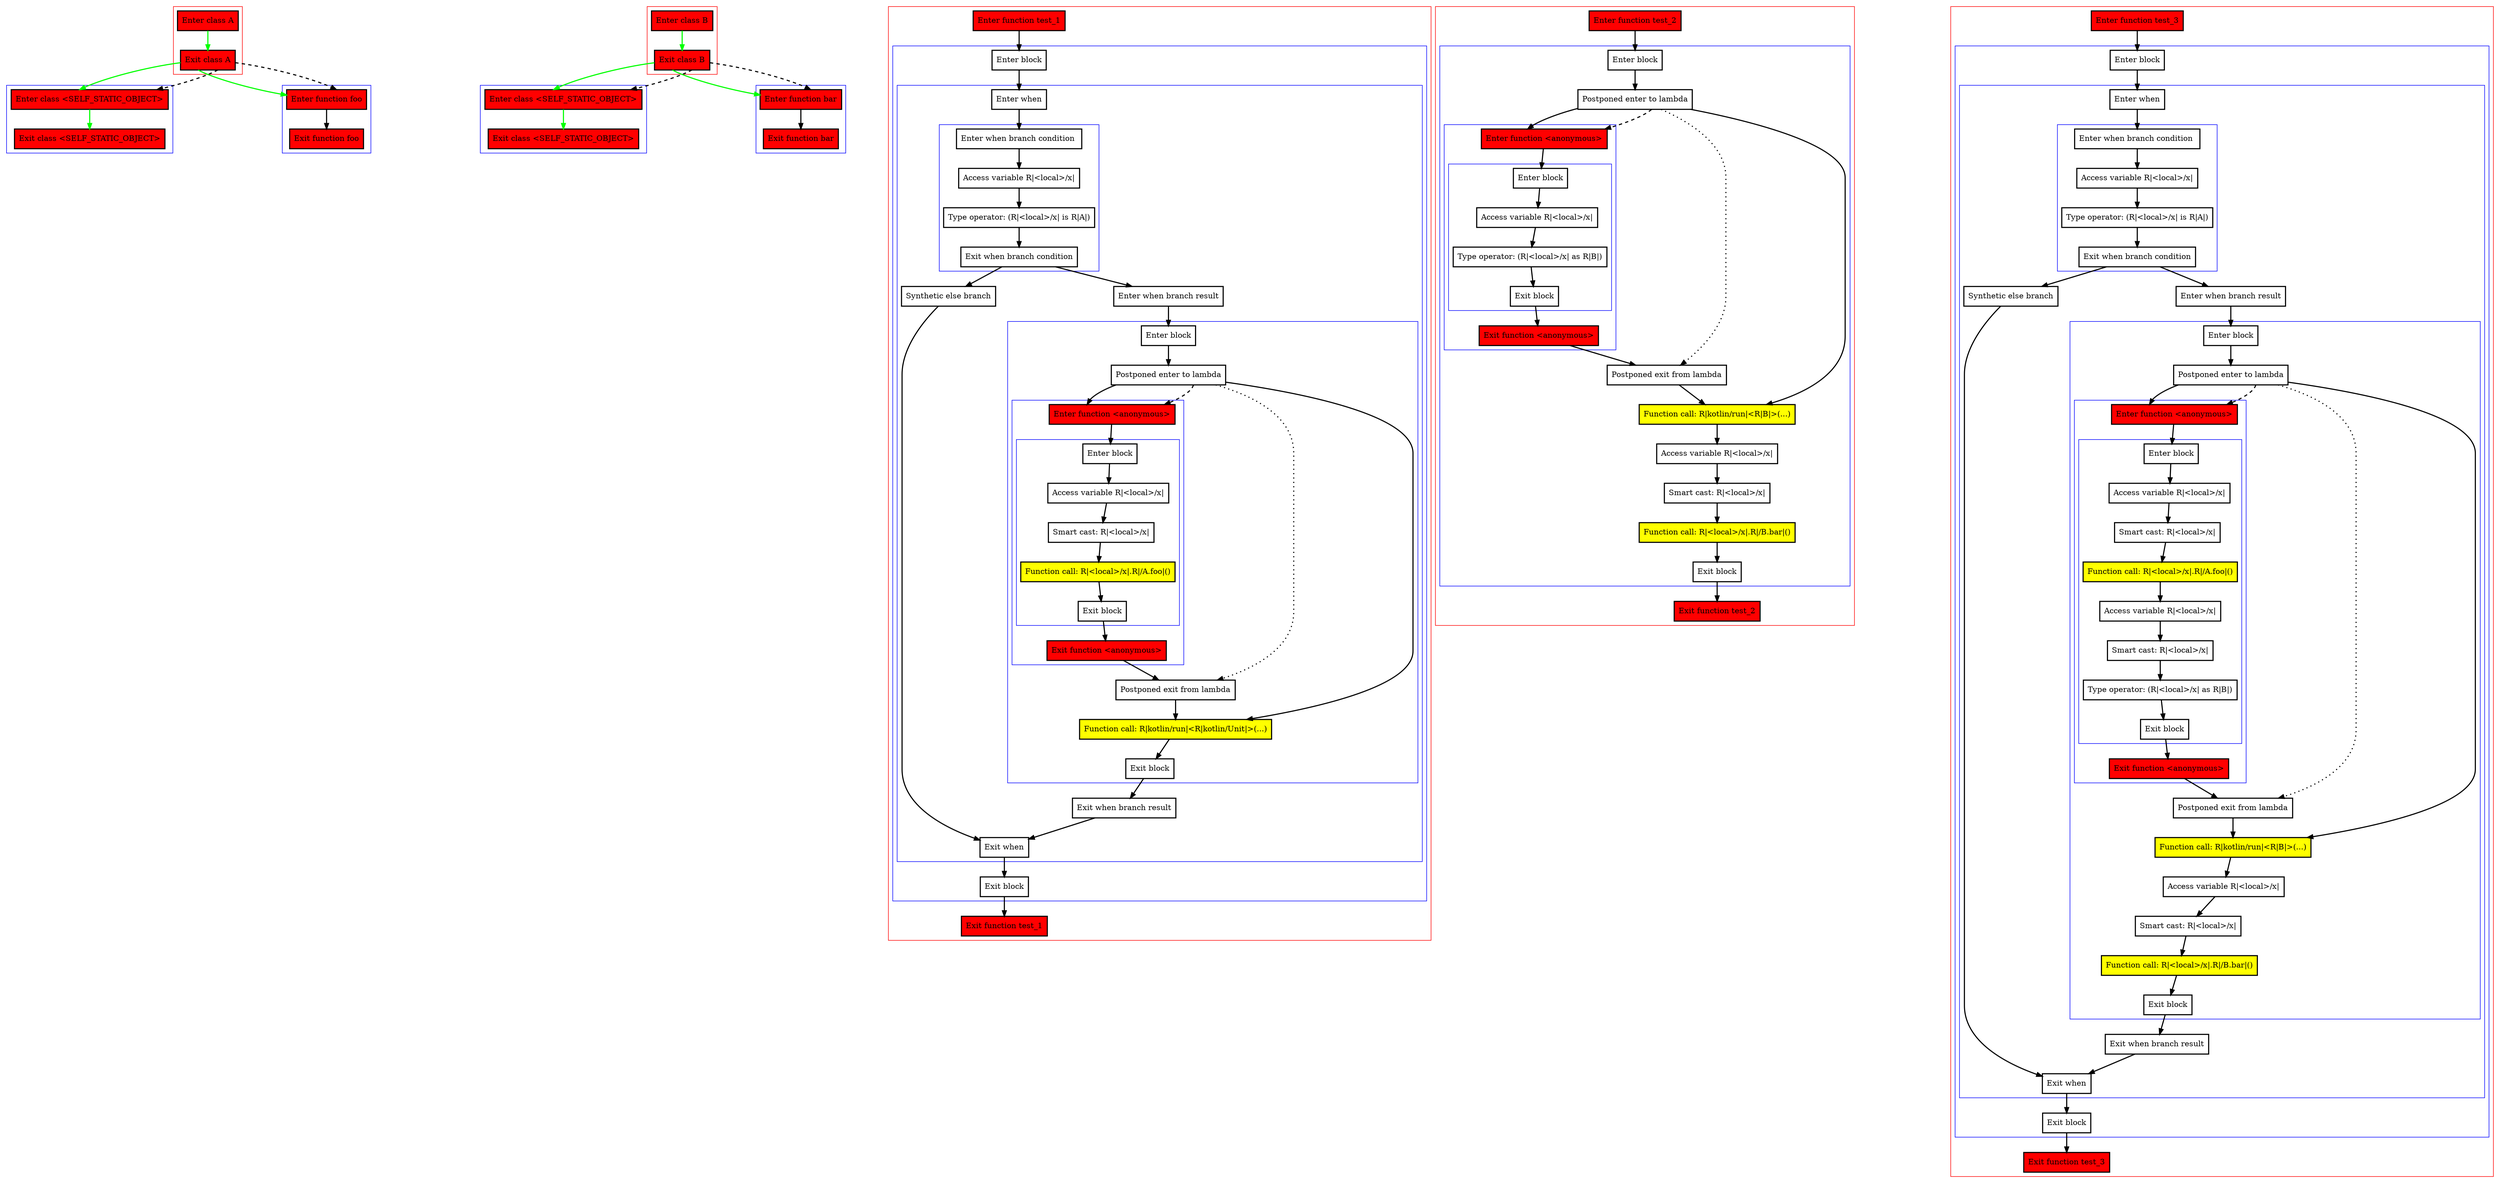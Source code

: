 digraph inPlaceLambdas_kt {
    graph [nodesep=3]
    node [shape=box penwidth=2]
    edge [penwidth=2]

    subgraph cluster_0 {
        color=red
        0 [label="Enter class A" style="filled" fillcolor=red];
        1 [label="Exit class A" style="filled" fillcolor=red];
    }
    subgraph cluster_1 {
        color=blue
        2 [label="Enter class <SELF_STATIC_OBJECT>" style="filled" fillcolor=red];
        3 [label="Exit class <SELF_STATIC_OBJECT>" style="filled" fillcolor=red];
    }
    subgraph cluster_2 {
        color=blue
        4 [label="Enter function foo" style="filled" fillcolor=red];
        5 [label="Exit function foo" style="filled" fillcolor=red];
    }
    0 -> {1} [color=green];
    1 -> {2 4} [color=green];
    1 -> {2 4} [style=dashed];
    2 -> {3} [color=green];
    4 -> {5};

    subgraph cluster_3 {
        color=red
        6 [label="Enter class B" style="filled" fillcolor=red];
        7 [label="Exit class B" style="filled" fillcolor=red];
    }
    subgraph cluster_4 {
        color=blue
        8 [label="Enter class <SELF_STATIC_OBJECT>" style="filled" fillcolor=red];
        9 [label="Exit class <SELF_STATIC_OBJECT>" style="filled" fillcolor=red];
    }
    subgraph cluster_5 {
        color=blue
        10 [label="Enter function bar" style="filled" fillcolor=red];
        11 [label="Exit function bar" style="filled" fillcolor=red];
    }
    6 -> {7} [color=green];
    7 -> {8 10} [color=green];
    7 -> {8 10} [style=dashed];
    8 -> {9} [color=green];
    10 -> {11};

    subgraph cluster_6 {
        color=red
        12 [label="Enter function test_1" style="filled" fillcolor=red];
        subgraph cluster_7 {
            color=blue
            13 [label="Enter block"];
            subgraph cluster_8 {
                color=blue
                14 [label="Enter when"];
                subgraph cluster_9 {
                    color=blue
                    15 [label="Enter when branch condition "];
                    16 [label="Access variable R|<local>/x|"];
                    17 [label="Type operator: (R|<local>/x| is R|A|)"];
                    18 [label="Exit when branch condition"];
                }
                19 [label="Synthetic else branch"];
                20 [label="Enter when branch result"];
                subgraph cluster_10 {
                    color=blue
                    21 [label="Enter block"];
                    22 [label="Postponed enter to lambda"];
                    subgraph cluster_11 {
                        color=blue
                        23 [label="Enter function <anonymous>" style="filled" fillcolor=red];
                        subgraph cluster_12 {
                            color=blue
                            24 [label="Enter block"];
                            25 [label="Access variable R|<local>/x|"];
                            26 [label="Smart cast: R|<local>/x|"];
                            27 [label="Function call: R|<local>/x|.R|/A.foo|()" style="filled" fillcolor=yellow];
                            28 [label="Exit block"];
                        }
                        29 [label="Exit function <anonymous>" style="filled" fillcolor=red];
                    }
                    30 [label="Postponed exit from lambda"];
                    31 [label="Function call: R|kotlin/run|<R|kotlin/Unit|>(...)" style="filled" fillcolor=yellow];
                    32 [label="Exit block"];
                }
                33 [label="Exit when branch result"];
                34 [label="Exit when"];
            }
            35 [label="Exit block"];
        }
        36 [label="Exit function test_1" style="filled" fillcolor=red];
    }
    12 -> {13};
    13 -> {14};
    14 -> {15};
    15 -> {16};
    16 -> {17};
    17 -> {18};
    18 -> {19 20};
    19 -> {34};
    20 -> {21};
    21 -> {22};
    22 -> {23 31};
    22 -> {30} [style=dotted];
    22 -> {23} [style=dashed];
    23 -> {24};
    24 -> {25};
    25 -> {26};
    26 -> {27};
    27 -> {28};
    28 -> {29};
    29 -> {30};
    30 -> {31};
    31 -> {32};
    32 -> {33};
    33 -> {34};
    34 -> {35};
    35 -> {36};

    subgraph cluster_13 {
        color=red
        37 [label="Enter function test_2" style="filled" fillcolor=red];
        subgraph cluster_14 {
            color=blue
            38 [label="Enter block"];
            39 [label="Postponed enter to lambda"];
            subgraph cluster_15 {
                color=blue
                40 [label="Enter function <anonymous>" style="filled" fillcolor=red];
                subgraph cluster_16 {
                    color=blue
                    41 [label="Enter block"];
                    42 [label="Access variable R|<local>/x|"];
                    43 [label="Type operator: (R|<local>/x| as R|B|)"];
                    44 [label="Exit block"];
                }
                45 [label="Exit function <anonymous>" style="filled" fillcolor=red];
            }
            46 [label="Postponed exit from lambda"];
            47 [label="Function call: R|kotlin/run|<R|B|>(...)" style="filled" fillcolor=yellow];
            48 [label="Access variable R|<local>/x|"];
            49 [label="Smart cast: R|<local>/x|"];
            50 [label="Function call: R|<local>/x|.R|/B.bar|()" style="filled" fillcolor=yellow];
            51 [label="Exit block"];
        }
        52 [label="Exit function test_2" style="filled" fillcolor=red];
    }
    37 -> {38};
    38 -> {39};
    39 -> {40 47};
    39 -> {46} [style=dotted];
    39 -> {40} [style=dashed];
    40 -> {41};
    41 -> {42};
    42 -> {43};
    43 -> {44};
    44 -> {45};
    45 -> {46};
    46 -> {47};
    47 -> {48};
    48 -> {49};
    49 -> {50};
    50 -> {51};
    51 -> {52};

    subgraph cluster_17 {
        color=red
        53 [label="Enter function test_3" style="filled" fillcolor=red];
        subgraph cluster_18 {
            color=blue
            54 [label="Enter block"];
            subgraph cluster_19 {
                color=blue
                55 [label="Enter when"];
                subgraph cluster_20 {
                    color=blue
                    56 [label="Enter when branch condition "];
                    57 [label="Access variable R|<local>/x|"];
                    58 [label="Type operator: (R|<local>/x| is R|A|)"];
                    59 [label="Exit when branch condition"];
                }
                60 [label="Synthetic else branch"];
                61 [label="Enter when branch result"];
                subgraph cluster_21 {
                    color=blue
                    62 [label="Enter block"];
                    63 [label="Postponed enter to lambda"];
                    subgraph cluster_22 {
                        color=blue
                        64 [label="Enter function <anonymous>" style="filled" fillcolor=red];
                        subgraph cluster_23 {
                            color=blue
                            65 [label="Enter block"];
                            66 [label="Access variable R|<local>/x|"];
                            67 [label="Smart cast: R|<local>/x|"];
                            68 [label="Function call: R|<local>/x|.R|/A.foo|()" style="filled" fillcolor=yellow];
                            69 [label="Access variable R|<local>/x|"];
                            70 [label="Smart cast: R|<local>/x|"];
                            71 [label="Type operator: (R|<local>/x| as R|B|)"];
                            72 [label="Exit block"];
                        }
                        73 [label="Exit function <anonymous>" style="filled" fillcolor=red];
                    }
                    74 [label="Postponed exit from lambda"];
                    75 [label="Function call: R|kotlin/run|<R|B|>(...)" style="filled" fillcolor=yellow];
                    76 [label="Access variable R|<local>/x|"];
                    77 [label="Smart cast: R|<local>/x|"];
                    78 [label="Function call: R|<local>/x|.R|/B.bar|()" style="filled" fillcolor=yellow];
                    79 [label="Exit block"];
                }
                80 [label="Exit when branch result"];
                81 [label="Exit when"];
            }
            82 [label="Exit block"];
        }
        83 [label="Exit function test_3" style="filled" fillcolor=red];
    }
    53 -> {54};
    54 -> {55};
    55 -> {56};
    56 -> {57};
    57 -> {58};
    58 -> {59};
    59 -> {60 61};
    60 -> {81};
    61 -> {62};
    62 -> {63};
    63 -> {64 75};
    63 -> {74} [style=dotted];
    63 -> {64} [style=dashed];
    64 -> {65};
    65 -> {66};
    66 -> {67};
    67 -> {68};
    68 -> {69};
    69 -> {70};
    70 -> {71};
    71 -> {72};
    72 -> {73};
    73 -> {74};
    74 -> {75};
    75 -> {76};
    76 -> {77};
    77 -> {78};
    78 -> {79};
    79 -> {80};
    80 -> {81};
    81 -> {82};
    82 -> {83};

}
